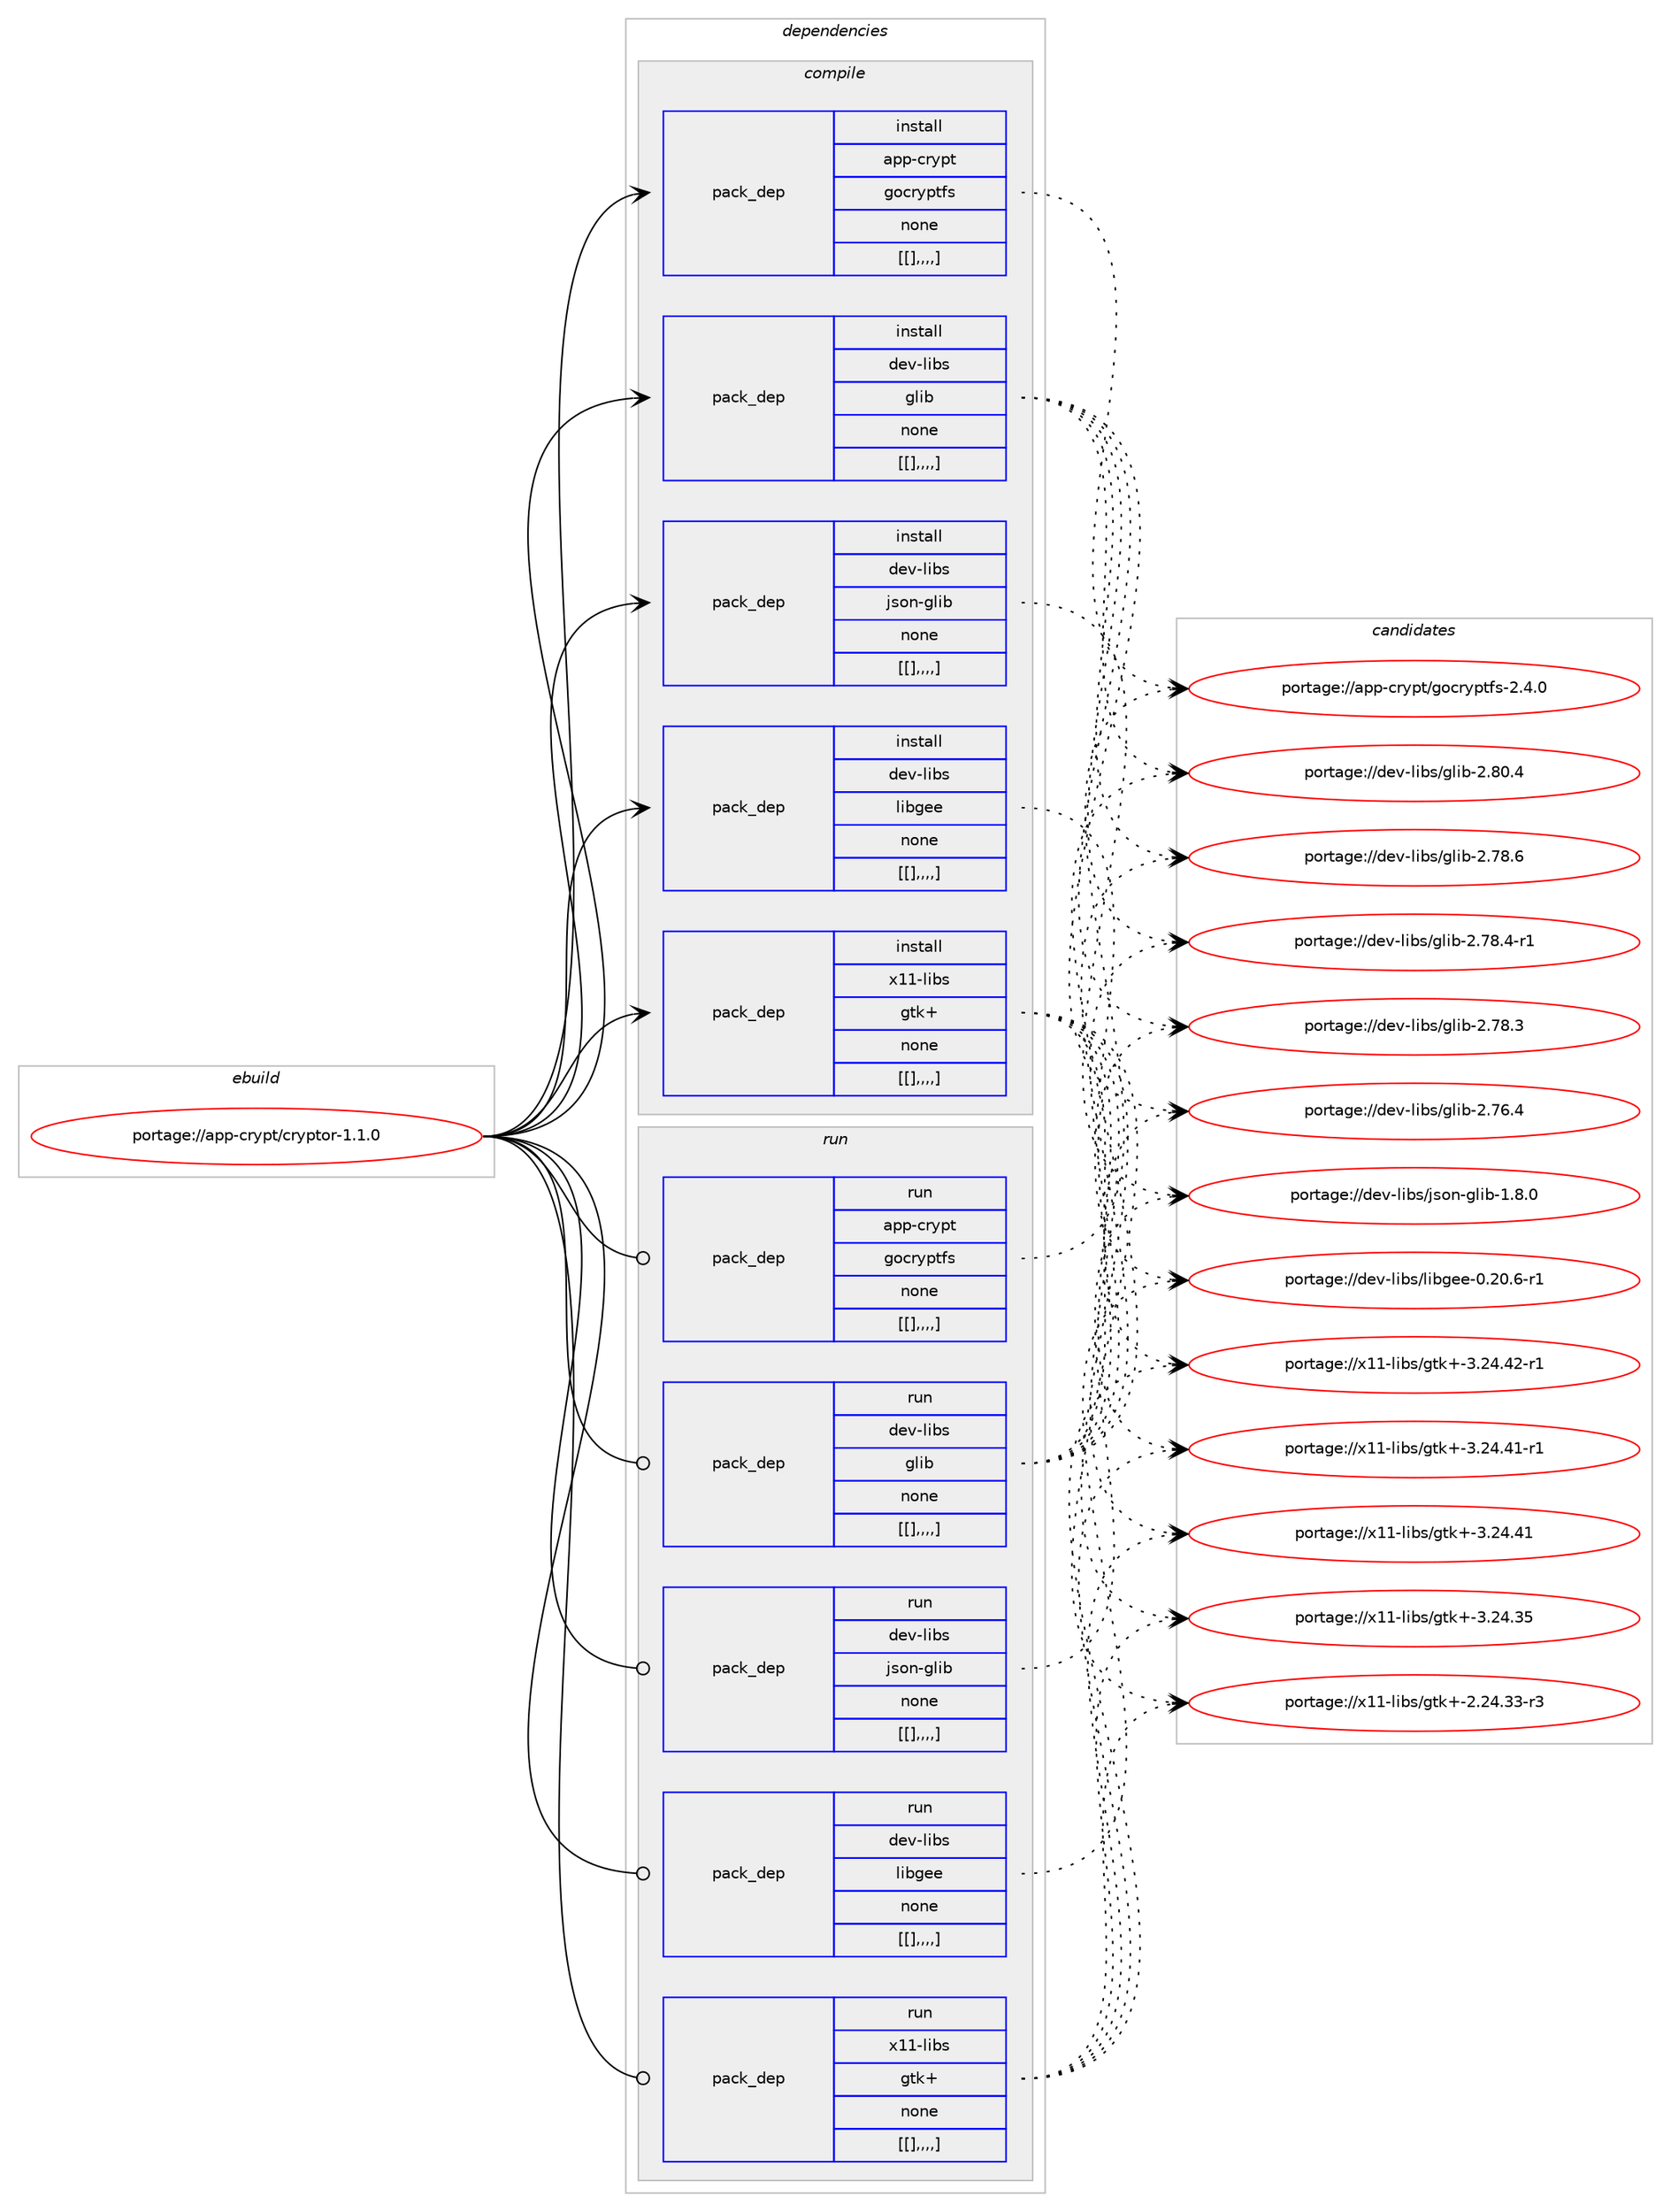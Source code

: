 digraph prolog {

# *************
# Graph options
# *************

newrank=true;
concentrate=true;
compound=true;
graph [rankdir=LR,fontname=Helvetica,fontsize=10,ranksep=1.5];#, ranksep=2.5, nodesep=0.2];
edge  [arrowhead=vee];
node  [fontname=Helvetica,fontsize=10];

# **********
# The ebuild
# **********

subgraph cluster_leftcol {
color=gray;
label=<<i>ebuild</i>>;
id [label="portage://app-crypt/cryptor-1.1.0", color=red, width=4, href="../app-crypt/cryptor-1.1.0.svg"];
}

# ****************
# The dependencies
# ****************

subgraph cluster_midcol {
color=gray;
label=<<i>dependencies</i>>;
subgraph cluster_compile {
fillcolor="#eeeeee";
style=filled;
label=<<i>compile</i>>;
subgraph pack9368 {
dependency13004 [label=<<TABLE BORDER="0" CELLBORDER="1" CELLSPACING="0" CELLPADDING="4" WIDTH="220"><TR><TD ROWSPAN="6" CELLPADDING="30">pack_dep</TD></TR><TR><TD WIDTH="110">install</TD></TR><TR><TD>app-crypt</TD></TR><TR><TD>gocryptfs</TD></TR><TR><TD>none</TD></TR><TR><TD>[[],,,,]</TD></TR></TABLE>>, shape=none, color=blue];
}
id:e -> dependency13004:w [weight=20,style="solid",arrowhead="vee"];
subgraph pack9369 {
dependency13005 [label=<<TABLE BORDER="0" CELLBORDER="1" CELLSPACING="0" CELLPADDING="4" WIDTH="220"><TR><TD ROWSPAN="6" CELLPADDING="30">pack_dep</TD></TR><TR><TD WIDTH="110">install</TD></TR><TR><TD>dev-libs</TD></TR><TR><TD>glib</TD></TR><TR><TD>none</TD></TR><TR><TD>[[],,,,]</TD></TR></TABLE>>, shape=none, color=blue];
}
id:e -> dependency13005:w [weight=20,style="solid",arrowhead="vee"];
subgraph pack9370 {
dependency13006 [label=<<TABLE BORDER="0" CELLBORDER="1" CELLSPACING="0" CELLPADDING="4" WIDTH="220"><TR><TD ROWSPAN="6" CELLPADDING="30">pack_dep</TD></TR><TR><TD WIDTH="110">install</TD></TR><TR><TD>dev-libs</TD></TR><TR><TD>json-glib</TD></TR><TR><TD>none</TD></TR><TR><TD>[[],,,,]</TD></TR></TABLE>>, shape=none, color=blue];
}
id:e -> dependency13006:w [weight=20,style="solid",arrowhead="vee"];
subgraph pack9371 {
dependency13007 [label=<<TABLE BORDER="0" CELLBORDER="1" CELLSPACING="0" CELLPADDING="4" WIDTH="220"><TR><TD ROWSPAN="6" CELLPADDING="30">pack_dep</TD></TR><TR><TD WIDTH="110">install</TD></TR><TR><TD>dev-libs</TD></TR><TR><TD>libgee</TD></TR><TR><TD>none</TD></TR><TR><TD>[[],,,,]</TD></TR></TABLE>>, shape=none, color=blue];
}
id:e -> dependency13007:w [weight=20,style="solid",arrowhead="vee"];
subgraph pack9372 {
dependency13008 [label=<<TABLE BORDER="0" CELLBORDER="1" CELLSPACING="0" CELLPADDING="4" WIDTH="220"><TR><TD ROWSPAN="6" CELLPADDING="30">pack_dep</TD></TR><TR><TD WIDTH="110">install</TD></TR><TR><TD>x11-libs</TD></TR><TR><TD>gtk+</TD></TR><TR><TD>none</TD></TR><TR><TD>[[],,,,]</TD></TR></TABLE>>, shape=none, color=blue];
}
id:e -> dependency13008:w [weight=20,style="solid",arrowhead="vee"];
}
subgraph cluster_compileandrun {
fillcolor="#eeeeee";
style=filled;
label=<<i>compile and run</i>>;
}
subgraph cluster_run {
fillcolor="#eeeeee";
style=filled;
label=<<i>run</i>>;
subgraph pack9373 {
dependency13009 [label=<<TABLE BORDER="0" CELLBORDER="1" CELLSPACING="0" CELLPADDING="4" WIDTH="220"><TR><TD ROWSPAN="6" CELLPADDING="30">pack_dep</TD></TR><TR><TD WIDTH="110">run</TD></TR><TR><TD>app-crypt</TD></TR><TR><TD>gocryptfs</TD></TR><TR><TD>none</TD></TR><TR><TD>[[],,,,]</TD></TR></TABLE>>, shape=none, color=blue];
}
id:e -> dependency13009:w [weight=20,style="solid",arrowhead="odot"];
subgraph pack9374 {
dependency13010 [label=<<TABLE BORDER="0" CELLBORDER="1" CELLSPACING="0" CELLPADDING="4" WIDTH="220"><TR><TD ROWSPAN="6" CELLPADDING="30">pack_dep</TD></TR><TR><TD WIDTH="110">run</TD></TR><TR><TD>dev-libs</TD></TR><TR><TD>glib</TD></TR><TR><TD>none</TD></TR><TR><TD>[[],,,,]</TD></TR></TABLE>>, shape=none, color=blue];
}
id:e -> dependency13010:w [weight=20,style="solid",arrowhead="odot"];
subgraph pack9375 {
dependency13011 [label=<<TABLE BORDER="0" CELLBORDER="1" CELLSPACING="0" CELLPADDING="4" WIDTH="220"><TR><TD ROWSPAN="6" CELLPADDING="30">pack_dep</TD></TR><TR><TD WIDTH="110">run</TD></TR><TR><TD>dev-libs</TD></TR><TR><TD>json-glib</TD></TR><TR><TD>none</TD></TR><TR><TD>[[],,,,]</TD></TR></TABLE>>, shape=none, color=blue];
}
id:e -> dependency13011:w [weight=20,style="solid",arrowhead="odot"];
subgraph pack9376 {
dependency13012 [label=<<TABLE BORDER="0" CELLBORDER="1" CELLSPACING="0" CELLPADDING="4" WIDTH="220"><TR><TD ROWSPAN="6" CELLPADDING="30">pack_dep</TD></TR><TR><TD WIDTH="110">run</TD></TR><TR><TD>dev-libs</TD></TR><TR><TD>libgee</TD></TR><TR><TD>none</TD></TR><TR><TD>[[],,,,]</TD></TR></TABLE>>, shape=none, color=blue];
}
id:e -> dependency13012:w [weight=20,style="solid",arrowhead="odot"];
subgraph pack9377 {
dependency13013 [label=<<TABLE BORDER="0" CELLBORDER="1" CELLSPACING="0" CELLPADDING="4" WIDTH="220"><TR><TD ROWSPAN="6" CELLPADDING="30">pack_dep</TD></TR><TR><TD WIDTH="110">run</TD></TR><TR><TD>x11-libs</TD></TR><TR><TD>gtk+</TD></TR><TR><TD>none</TD></TR><TR><TD>[[],,,,]</TD></TR></TABLE>>, shape=none, color=blue];
}
id:e -> dependency13013:w [weight=20,style="solid",arrowhead="odot"];
}
}

# **************
# The candidates
# **************

subgraph cluster_choices {
rank=same;
color=gray;
label=<<i>candidates</i>>;

subgraph choice9368 {
color=black;
nodesep=1;
choice9711211245991141211121164710311199114121112116102115455046524648 [label="portage://app-crypt/gocryptfs-2.4.0", color=red, width=4,href="../app-crypt/gocryptfs-2.4.0.svg"];
dependency13004:e -> choice9711211245991141211121164710311199114121112116102115455046524648:w [style=dotted,weight="100"];
}
subgraph choice9369 {
color=black;
nodesep=1;
choice1001011184510810598115471031081059845504656484652 [label="portage://dev-libs/glib-2.80.4", color=red, width=4,href="../dev-libs/glib-2.80.4.svg"];
choice1001011184510810598115471031081059845504655564654 [label="portage://dev-libs/glib-2.78.6", color=red, width=4,href="../dev-libs/glib-2.78.6.svg"];
choice10010111845108105981154710310810598455046555646524511449 [label="portage://dev-libs/glib-2.78.4-r1", color=red, width=4,href="../dev-libs/glib-2.78.4-r1.svg"];
choice1001011184510810598115471031081059845504655564651 [label="portage://dev-libs/glib-2.78.3", color=red, width=4,href="../dev-libs/glib-2.78.3.svg"];
choice1001011184510810598115471031081059845504655544652 [label="portage://dev-libs/glib-2.76.4", color=red, width=4,href="../dev-libs/glib-2.76.4.svg"];
dependency13005:e -> choice1001011184510810598115471031081059845504656484652:w [style=dotted,weight="100"];
dependency13005:e -> choice1001011184510810598115471031081059845504655564654:w [style=dotted,weight="100"];
dependency13005:e -> choice10010111845108105981154710310810598455046555646524511449:w [style=dotted,weight="100"];
dependency13005:e -> choice1001011184510810598115471031081059845504655564651:w [style=dotted,weight="100"];
dependency13005:e -> choice1001011184510810598115471031081059845504655544652:w [style=dotted,weight="100"];
}
subgraph choice9370 {
color=black;
nodesep=1;
choice1001011184510810598115471061151111104510310810598454946564648 [label="portage://dev-libs/json-glib-1.8.0", color=red, width=4,href="../dev-libs/json-glib-1.8.0.svg"];
dependency13006:e -> choice1001011184510810598115471061151111104510310810598454946564648:w [style=dotted,weight="100"];
}
subgraph choice9371 {
color=black;
nodesep=1;
choice10010111845108105981154710810598103101101454846504846544511449 [label="portage://dev-libs/libgee-0.20.6-r1", color=red, width=4,href="../dev-libs/libgee-0.20.6-r1.svg"];
dependency13007:e -> choice10010111845108105981154710810598103101101454846504846544511449:w [style=dotted,weight="100"];
}
subgraph choice9372 {
color=black;
nodesep=1;
choice12049494510810598115471031161074345514650524652504511449 [label="portage://x11-libs/gtk+-3.24.42-r1", color=red, width=4,href="../x11-libs/gtk+-3.24.42-r1.svg"];
choice12049494510810598115471031161074345514650524652494511449 [label="portage://x11-libs/gtk+-3.24.41-r1", color=red, width=4,href="../x11-libs/gtk+-3.24.41-r1.svg"];
choice1204949451081059811547103116107434551465052465249 [label="portage://x11-libs/gtk+-3.24.41", color=red, width=4,href="../x11-libs/gtk+-3.24.41.svg"];
choice1204949451081059811547103116107434551465052465153 [label="portage://x11-libs/gtk+-3.24.35", color=red, width=4,href="../x11-libs/gtk+-3.24.35.svg"];
choice12049494510810598115471031161074345504650524651514511451 [label="portage://x11-libs/gtk+-2.24.33-r3", color=red, width=4,href="../x11-libs/gtk+-2.24.33-r3.svg"];
dependency13008:e -> choice12049494510810598115471031161074345514650524652504511449:w [style=dotted,weight="100"];
dependency13008:e -> choice12049494510810598115471031161074345514650524652494511449:w [style=dotted,weight="100"];
dependency13008:e -> choice1204949451081059811547103116107434551465052465249:w [style=dotted,weight="100"];
dependency13008:e -> choice1204949451081059811547103116107434551465052465153:w [style=dotted,weight="100"];
dependency13008:e -> choice12049494510810598115471031161074345504650524651514511451:w [style=dotted,weight="100"];
}
subgraph choice9373 {
color=black;
nodesep=1;
choice9711211245991141211121164710311199114121112116102115455046524648 [label="portage://app-crypt/gocryptfs-2.4.0", color=red, width=4,href="../app-crypt/gocryptfs-2.4.0.svg"];
dependency13009:e -> choice9711211245991141211121164710311199114121112116102115455046524648:w [style=dotted,weight="100"];
}
subgraph choice9374 {
color=black;
nodesep=1;
choice1001011184510810598115471031081059845504656484652 [label="portage://dev-libs/glib-2.80.4", color=red, width=4,href="../dev-libs/glib-2.80.4.svg"];
choice1001011184510810598115471031081059845504655564654 [label="portage://dev-libs/glib-2.78.6", color=red, width=4,href="../dev-libs/glib-2.78.6.svg"];
choice10010111845108105981154710310810598455046555646524511449 [label="portage://dev-libs/glib-2.78.4-r1", color=red, width=4,href="../dev-libs/glib-2.78.4-r1.svg"];
choice1001011184510810598115471031081059845504655564651 [label="portage://dev-libs/glib-2.78.3", color=red, width=4,href="../dev-libs/glib-2.78.3.svg"];
choice1001011184510810598115471031081059845504655544652 [label="portage://dev-libs/glib-2.76.4", color=red, width=4,href="../dev-libs/glib-2.76.4.svg"];
dependency13010:e -> choice1001011184510810598115471031081059845504656484652:w [style=dotted,weight="100"];
dependency13010:e -> choice1001011184510810598115471031081059845504655564654:w [style=dotted,weight="100"];
dependency13010:e -> choice10010111845108105981154710310810598455046555646524511449:w [style=dotted,weight="100"];
dependency13010:e -> choice1001011184510810598115471031081059845504655564651:w [style=dotted,weight="100"];
dependency13010:e -> choice1001011184510810598115471031081059845504655544652:w [style=dotted,weight="100"];
}
subgraph choice9375 {
color=black;
nodesep=1;
choice1001011184510810598115471061151111104510310810598454946564648 [label="portage://dev-libs/json-glib-1.8.0", color=red, width=4,href="../dev-libs/json-glib-1.8.0.svg"];
dependency13011:e -> choice1001011184510810598115471061151111104510310810598454946564648:w [style=dotted,weight="100"];
}
subgraph choice9376 {
color=black;
nodesep=1;
choice10010111845108105981154710810598103101101454846504846544511449 [label="portage://dev-libs/libgee-0.20.6-r1", color=red, width=4,href="../dev-libs/libgee-0.20.6-r1.svg"];
dependency13012:e -> choice10010111845108105981154710810598103101101454846504846544511449:w [style=dotted,weight="100"];
}
subgraph choice9377 {
color=black;
nodesep=1;
choice12049494510810598115471031161074345514650524652504511449 [label="portage://x11-libs/gtk+-3.24.42-r1", color=red, width=4,href="../x11-libs/gtk+-3.24.42-r1.svg"];
choice12049494510810598115471031161074345514650524652494511449 [label="portage://x11-libs/gtk+-3.24.41-r1", color=red, width=4,href="../x11-libs/gtk+-3.24.41-r1.svg"];
choice1204949451081059811547103116107434551465052465249 [label="portage://x11-libs/gtk+-3.24.41", color=red, width=4,href="../x11-libs/gtk+-3.24.41.svg"];
choice1204949451081059811547103116107434551465052465153 [label="portage://x11-libs/gtk+-3.24.35", color=red, width=4,href="../x11-libs/gtk+-3.24.35.svg"];
choice12049494510810598115471031161074345504650524651514511451 [label="portage://x11-libs/gtk+-2.24.33-r3", color=red, width=4,href="../x11-libs/gtk+-2.24.33-r3.svg"];
dependency13013:e -> choice12049494510810598115471031161074345514650524652504511449:w [style=dotted,weight="100"];
dependency13013:e -> choice12049494510810598115471031161074345514650524652494511449:w [style=dotted,weight="100"];
dependency13013:e -> choice1204949451081059811547103116107434551465052465249:w [style=dotted,weight="100"];
dependency13013:e -> choice1204949451081059811547103116107434551465052465153:w [style=dotted,weight="100"];
dependency13013:e -> choice12049494510810598115471031161074345504650524651514511451:w [style=dotted,weight="100"];
}
}

}
